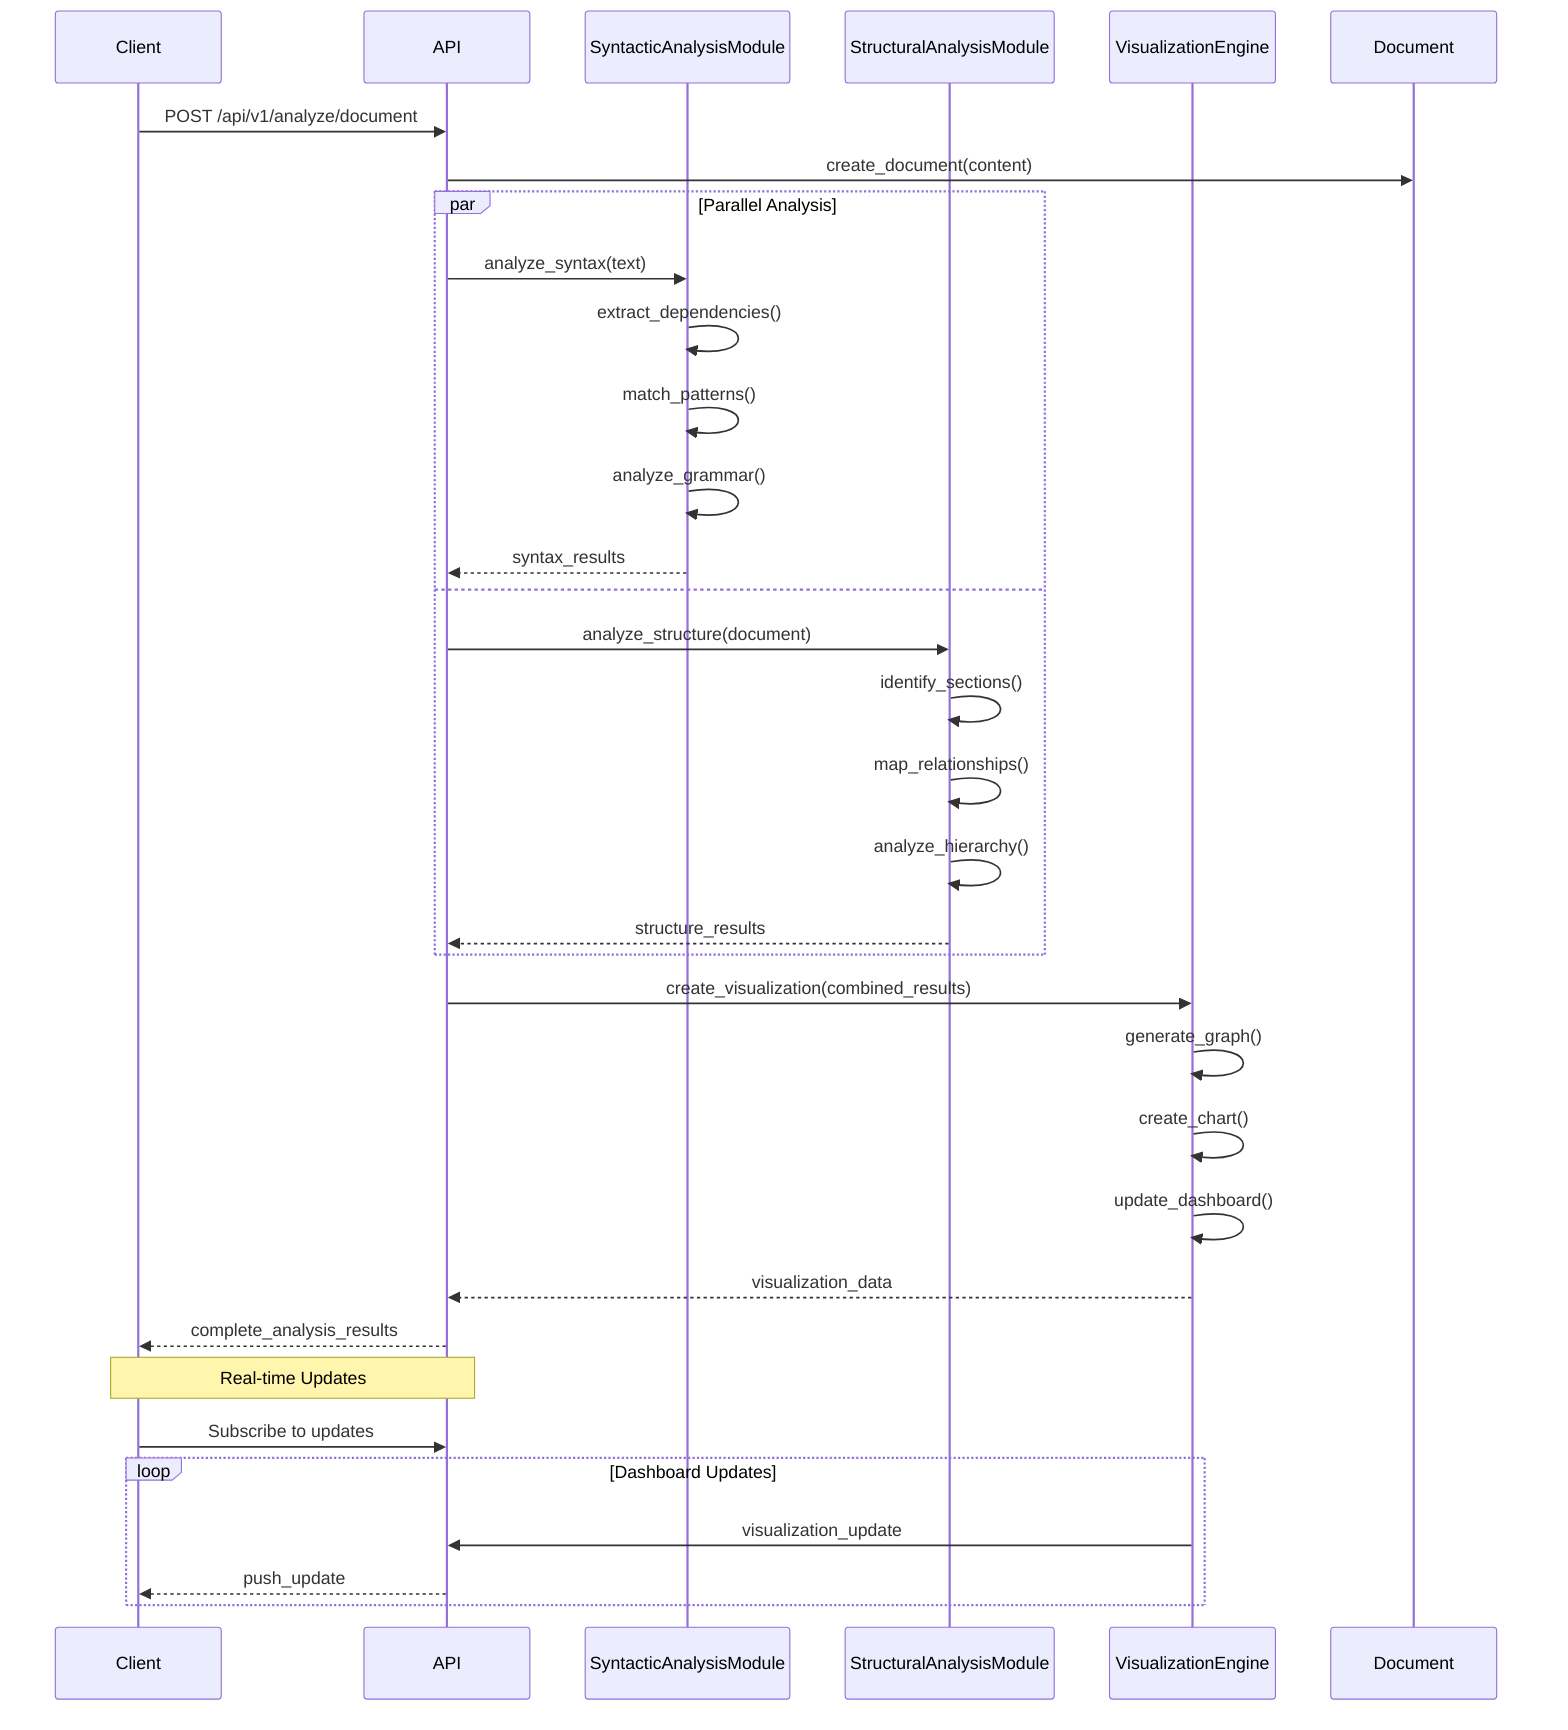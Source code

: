 sequenceDiagram
    participant Client
    participant API
    participant SAM as SyntacticAnalysisModule
    participant StAM as StructuralAnalysisModule
    participant VE as VisualizationEngine
    participant Doc as Document

    Client->>API: POST /api/v1/analyze/document
    API->>Doc: create_document(content)
    
    par Parallel Analysis
        API->>SAM: analyze_syntax(text)
        SAM->>SAM: extract_dependencies()
        SAM->>SAM: match_patterns()
        SAM->>SAM: analyze_grammar()
        SAM-->>API: syntax_results
    and
        API->>StAM: analyze_structure(document)
        StAM->>StAM: identify_sections()
        StAM->>StAM: map_relationships()
        StAM->>StAM: analyze_hierarchy()
        StAM-->>API: structure_results
    end

    API->>VE: create_visualization(combined_results)
    VE->>VE: generate_graph()
    VE->>VE: create_chart()
    VE->>VE: update_dashboard()
    VE-->>API: visualization_data
    API-->>Client: complete_analysis_results

    Note over Client,API: Real-time Updates
    Client->>API: Subscribe to updates
    loop Dashboard Updates
        VE->>API: visualization_update
        API-->>Client: push_update
    end